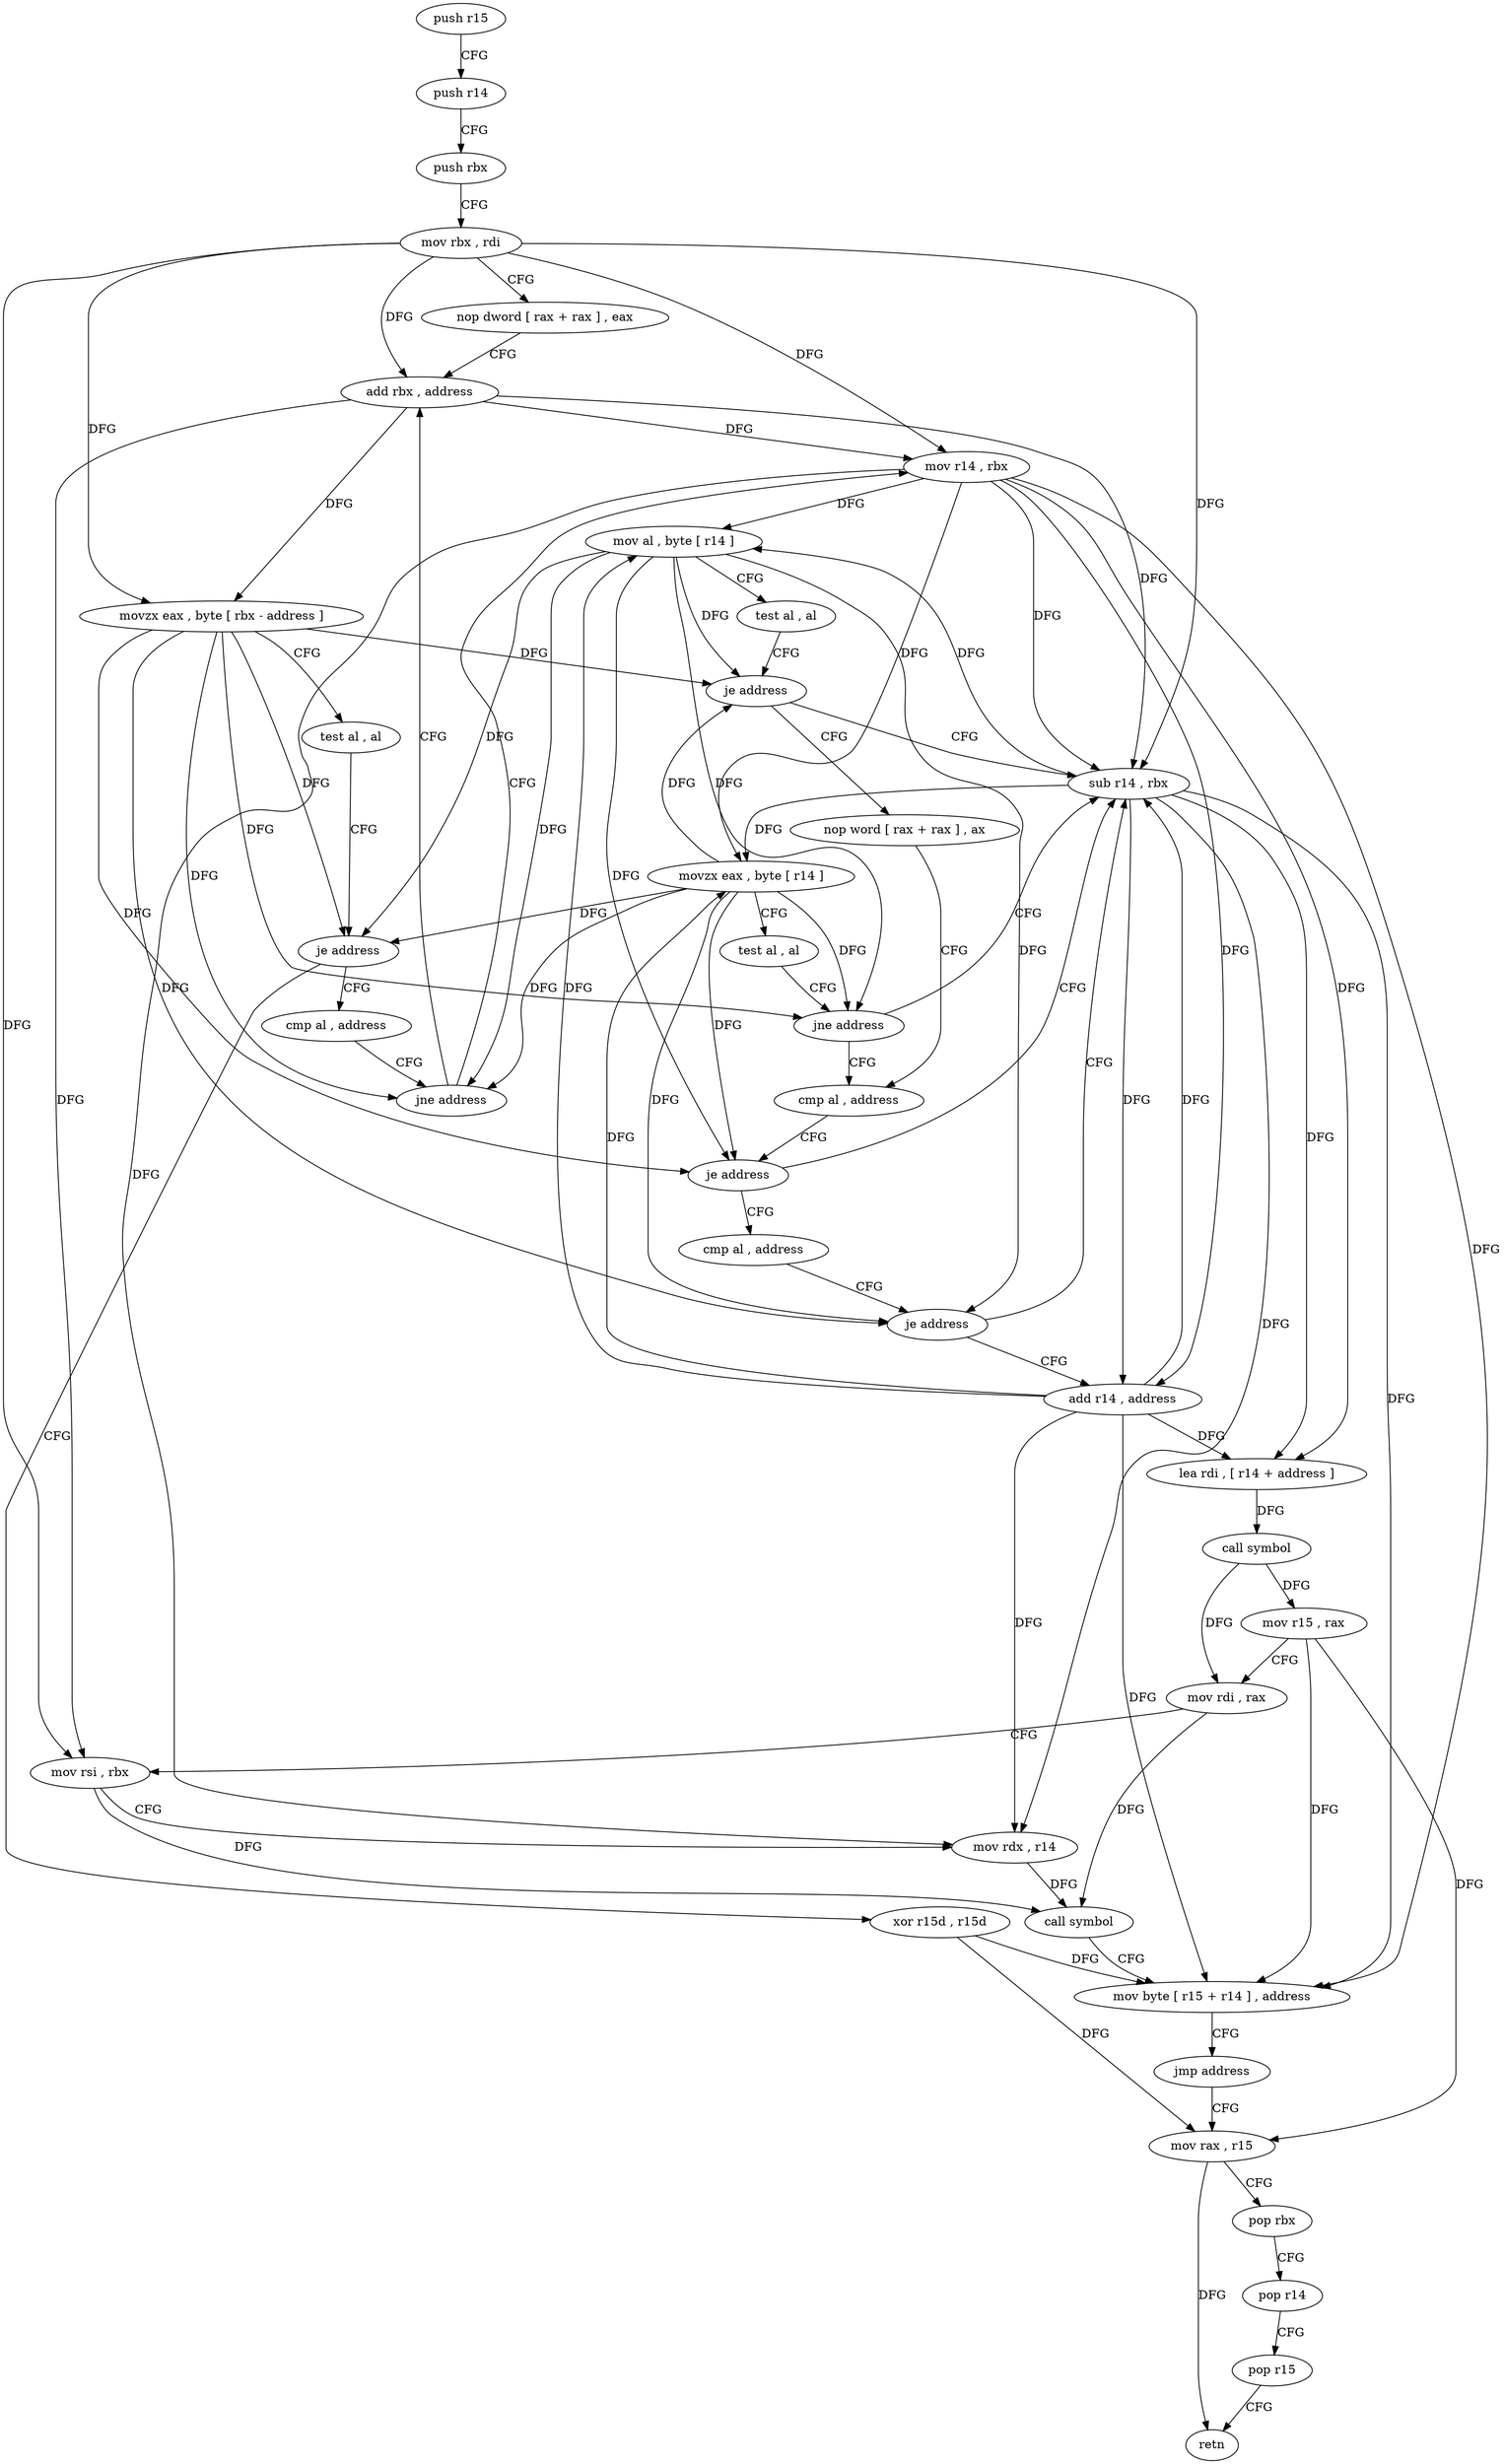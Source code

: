 digraph "func" {
"130720" [label = "push r15" ]
"130722" [label = "push r14" ]
"130724" [label = "push rbx" ]
"130725" [label = "mov rbx , rdi" ]
"130728" [label = "nop dword [ rax + rax ] , eax" ]
"130736" [label = "add rbx , address" ]
"130824" [label = "xor r15d , r15d" ]
"130827" [label = "mov rax , r15" ]
"130748" [label = "cmp al , address" ]
"130750" [label = "jne address" ]
"130752" [label = "mov r14 , rbx" ]
"130740" [label = "movzx eax , byte [ rbx - address ]" ]
"130744" [label = "test al , al" ]
"130746" [label = "je address" ]
"130755" [label = "mov al , byte [ r14 ]" ]
"130758" [label = "test al , al" ]
"130760" [label = "je address" ]
"130788" [label = "sub r14 , rbx" ]
"130762" [label = "nop word [ rax + rax ] , ax" ]
"130791" [label = "lea rdi , [ r14 + address ]" ]
"130795" [label = "call symbol" ]
"130800" [label = "mov r15 , rax" ]
"130803" [label = "mov rdi , rax" ]
"130806" [label = "mov rsi , rbx" ]
"130809" [label = "mov rdx , r14" ]
"130812" [label = "call symbol" ]
"130817" [label = "mov byte [ r15 + r14 ] , address" ]
"130822" [label = "jmp address" ]
"130768" [label = "cmp al , address" ]
"130830" [label = "pop rbx" ]
"130831" [label = "pop r14" ]
"130833" [label = "pop r15" ]
"130835" [label = "retn" ]
"130772" [label = "cmp al , address" ]
"130774" [label = "je address" ]
"130776" [label = "add r14 , address" ]
"130780" [label = "movzx eax , byte [ r14 ]" ]
"130784" [label = "test al , al" ]
"130786" [label = "jne address" ]
"130770" [label = "je address" ]
"130720" -> "130722" [ label = "CFG" ]
"130722" -> "130724" [ label = "CFG" ]
"130724" -> "130725" [ label = "CFG" ]
"130725" -> "130728" [ label = "CFG" ]
"130725" -> "130736" [ label = "DFG" ]
"130725" -> "130740" [ label = "DFG" ]
"130725" -> "130752" [ label = "DFG" ]
"130725" -> "130788" [ label = "DFG" ]
"130725" -> "130806" [ label = "DFG" ]
"130728" -> "130736" [ label = "CFG" ]
"130736" -> "130740" [ label = "DFG" ]
"130736" -> "130752" [ label = "DFG" ]
"130736" -> "130788" [ label = "DFG" ]
"130736" -> "130806" [ label = "DFG" ]
"130824" -> "130827" [ label = "DFG" ]
"130824" -> "130817" [ label = "DFG" ]
"130827" -> "130830" [ label = "CFG" ]
"130827" -> "130835" [ label = "DFG" ]
"130748" -> "130750" [ label = "CFG" ]
"130750" -> "130736" [ label = "CFG" ]
"130750" -> "130752" [ label = "CFG" ]
"130752" -> "130755" [ label = "DFG" ]
"130752" -> "130788" [ label = "DFG" ]
"130752" -> "130791" [ label = "DFG" ]
"130752" -> "130809" [ label = "DFG" ]
"130752" -> "130817" [ label = "DFG" ]
"130752" -> "130776" [ label = "DFG" ]
"130752" -> "130780" [ label = "DFG" ]
"130740" -> "130744" [ label = "CFG" ]
"130740" -> "130746" [ label = "DFG" ]
"130740" -> "130750" [ label = "DFG" ]
"130740" -> "130760" [ label = "DFG" ]
"130740" -> "130770" [ label = "DFG" ]
"130740" -> "130774" [ label = "DFG" ]
"130740" -> "130786" [ label = "DFG" ]
"130744" -> "130746" [ label = "CFG" ]
"130746" -> "130824" [ label = "CFG" ]
"130746" -> "130748" [ label = "CFG" ]
"130755" -> "130758" [ label = "CFG" ]
"130755" -> "130746" [ label = "DFG" ]
"130755" -> "130750" [ label = "DFG" ]
"130755" -> "130760" [ label = "DFG" ]
"130755" -> "130770" [ label = "DFG" ]
"130755" -> "130774" [ label = "DFG" ]
"130755" -> "130786" [ label = "DFG" ]
"130758" -> "130760" [ label = "CFG" ]
"130760" -> "130788" [ label = "CFG" ]
"130760" -> "130762" [ label = "CFG" ]
"130788" -> "130791" [ label = "DFG" ]
"130788" -> "130755" [ label = "DFG" ]
"130788" -> "130809" [ label = "DFG" ]
"130788" -> "130817" [ label = "DFG" ]
"130788" -> "130776" [ label = "DFG" ]
"130788" -> "130780" [ label = "DFG" ]
"130762" -> "130768" [ label = "CFG" ]
"130791" -> "130795" [ label = "DFG" ]
"130795" -> "130800" [ label = "DFG" ]
"130795" -> "130803" [ label = "DFG" ]
"130800" -> "130803" [ label = "CFG" ]
"130800" -> "130827" [ label = "DFG" ]
"130800" -> "130817" [ label = "DFG" ]
"130803" -> "130806" [ label = "CFG" ]
"130803" -> "130812" [ label = "DFG" ]
"130806" -> "130809" [ label = "CFG" ]
"130806" -> "130812" [ label = "DFG" ]
"130809" -> "130812" [ label = "DFG" ]
"130812" -> "130817" [ label = "CFG" ]
"130817" -> "130822" [ label = "CFG" ]
"130822" -> "130827" [ label = "CFG" ]
"130768" -> "130770" [ label = "CFG" ]
"130830" -> "130831" [ label = "CFG" ]
"130831" -> "130833" [ label = "CFG" ]
"130833" -> "130835" [ label = "CFG" ]
"130772" -> "130774" [ label = "CFG" ]
"130774" -> "130788" [ label = "CFG" ]
"130774" -> "130776" [ label = "CFG" ]
"130776" -> "130780" [ label = "DFG" ]
"130776" -> "130755" [ label = "DFG" ]
"130776" -> "130791" [ label = "DFG" ]
"130776" -> "130809" [ label = "DFG" ]
"130776" -> "130817" [ label = "DFG" ]
"130776" -> "130788" [ label = "DFG" ]
"130780" -> "130784" [ label = "CFG" ]
"130780" -> "130746" [ label = "DFG" ]
"130780" -> "130750" [ label = "DFG" ]
"130780" -> "130760" [ label = "DFG" ]
"130780" -> "130770" [ label = "DFG" ]
"130780" -> "130774" [ label = "DFG" ]
"130780" -> "130786" [ label = "DFG" ]
"130784" -> "130786" [ label = "CFG" ]
"130786" -> "130768" [ label = "CFG" ]
"130786" -> "130788" [ label = "CFG" ]
"130770" -> "130788" [ label = "CFG" ]
"130770" -> "130772" [ label = "CFG" ]
}
